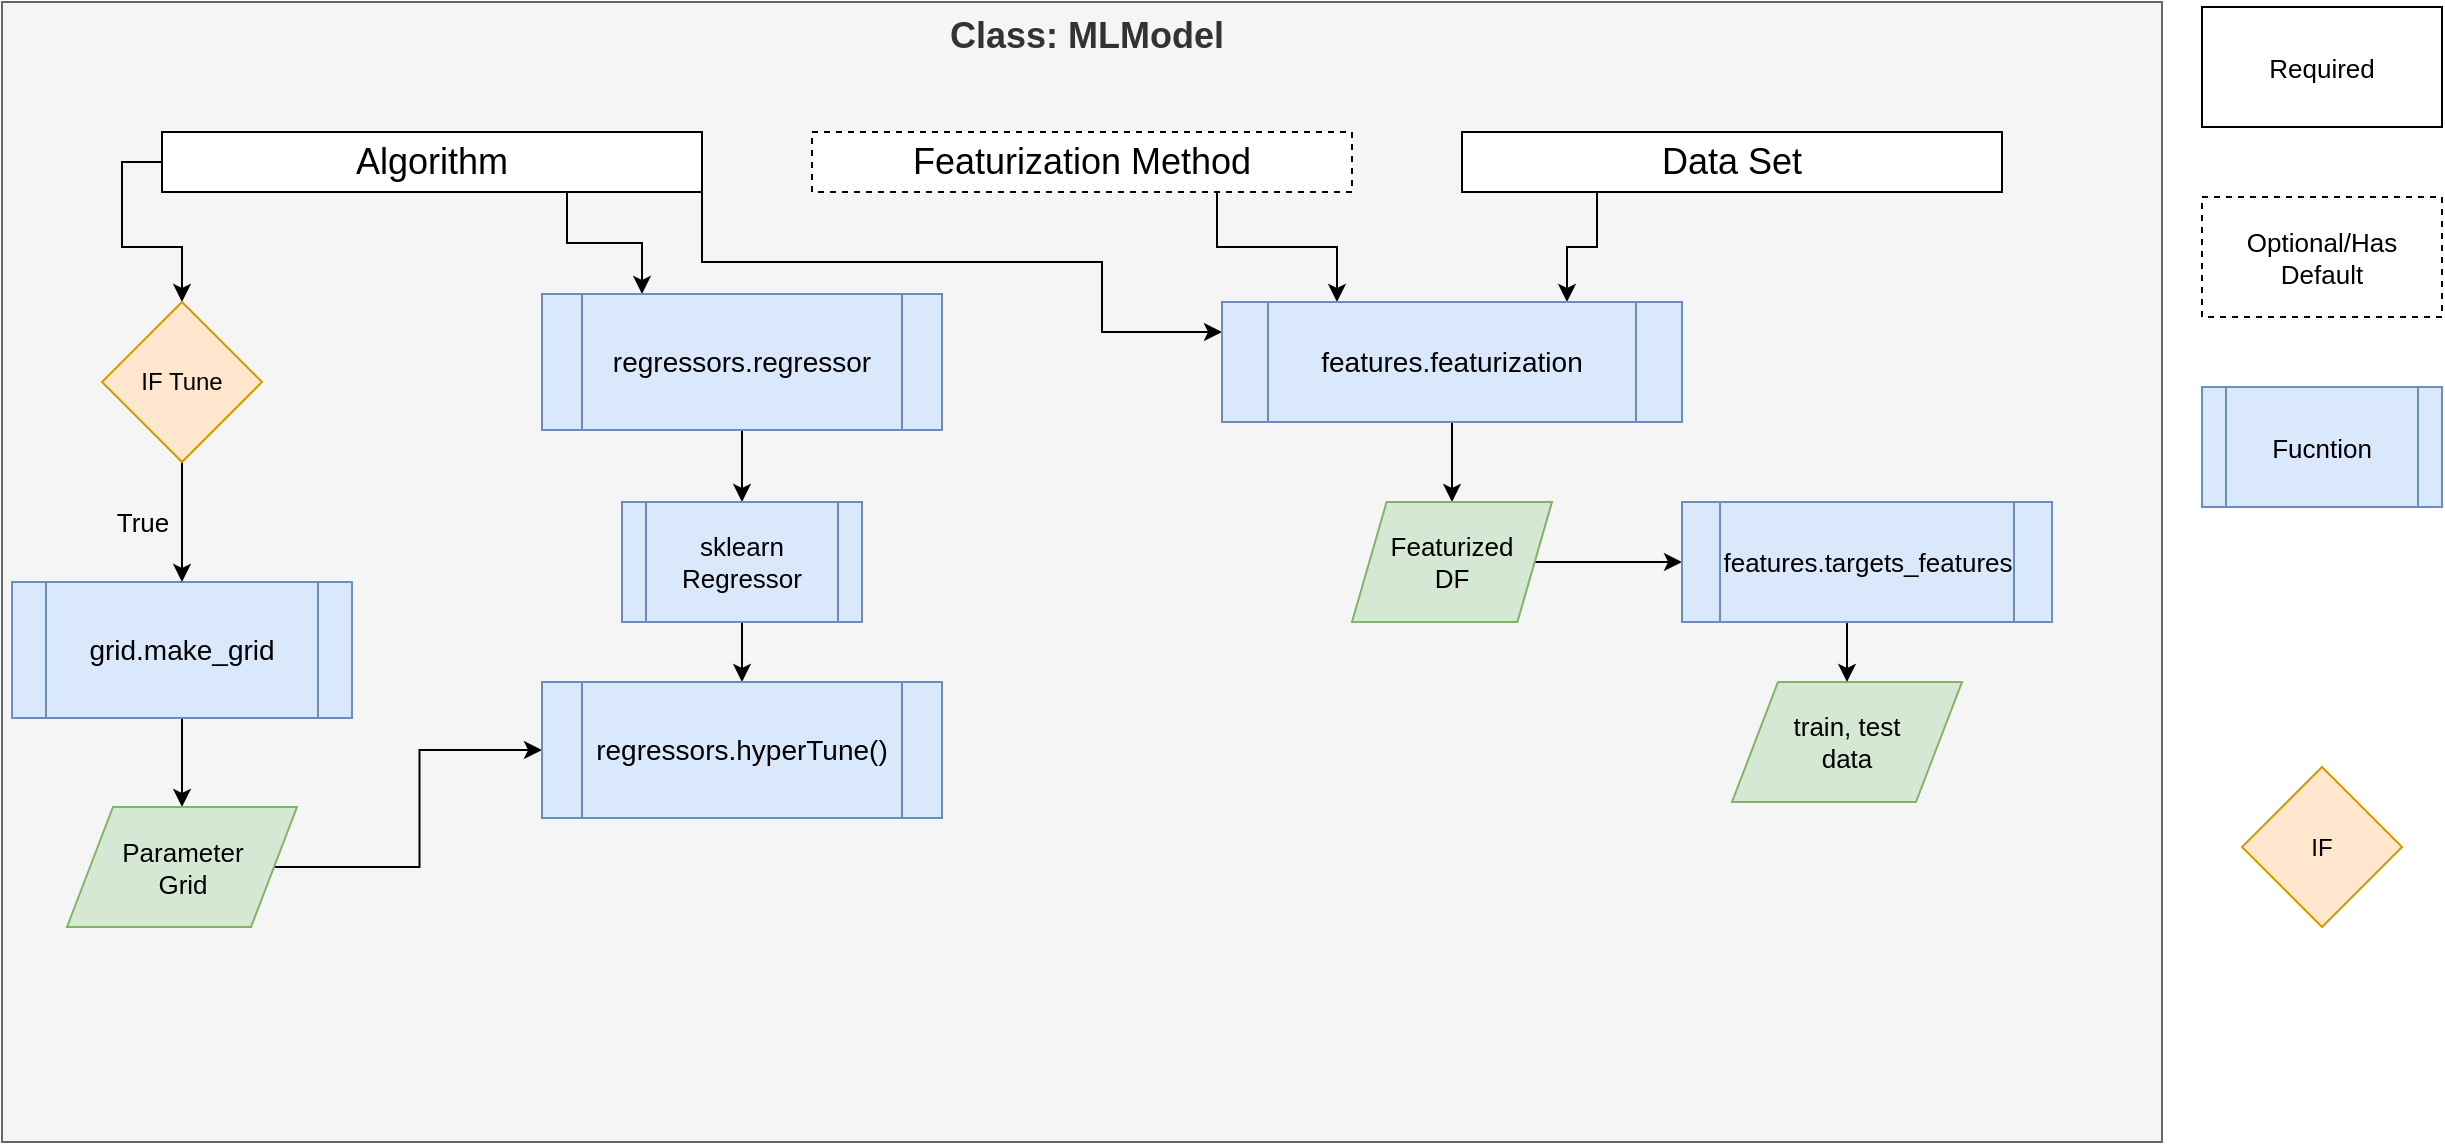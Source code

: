 <mxfile version="12.2.9" type="github" pages="2">
  <diagram id="PyS5Cjhh7RcTRXVBEofM" name="Page-1">
    <mxGraphModel dx="2048" dy="1115" grid="1" gridSize="10" guides="1" tooltips="1" connect="1" arrows="1" fold="1" page="1" pageScale="1" pageWidth="850" pageHeight="1100" math="0" shadow="0">
      <root>
        <mxCell id="0"/>
        <mxCell id="1" parent="0"/>
        <mxCell id="xx-sKV9BRUst1PvkpYuI-1" value="&lt;div style=&quot;font-size: 18px;&quot;&gt;&amp;nbsp;Class: MLModel&lt;br style=&quot;font-size: 18px;&quot;&gt;&lt;/div&gt;" style="rounded=0;whiteSpace=wrap;html=1;fillColor=#f5f5f5;strokeColor=#666666;fontColor=#333333;verticalAlign=top;fontSize=18;fontStyle=1" parent="1" vertex="1">
          <mxGeometry x="20" y="240" width="1080" height="570" as="geometry"/>
        </mxCell>
        <mxCell id="xx-sKV9BRUst1PvkpYuI-13" style="edgeStyle=orthogonalEdgeStyle;rounded=0;orthogonalLoop=1;jettySize=auto;html=1;exitX=1;exitY=0.75;exitDx=0;exitDy=0;entryX=0;entryY=0.25;entryDx=0;entryDy=0;fontSize=13;" parent="1" source="xx-sKV9BRUst1PvkpYuI-4" target="xx-sKV9BRUst1PvkpYuI-8" edge="1">
          <mxGeometry relative="1" as="geometry">
            <Array as="points">
              <mxPoint x="370" y="370"/>
              <mxPoint x="570" y="370"/>
              <mxPoint x="570" y="405"/>
            </Array>
          </mxGeometry>
        </mxCell>
        <mxCell id="OFoXHy1mLqJZ7pKssnAS-2" style="edgeStyle=orthogonalEdgeStyle;rounded=0;orthogonalLoop=1;jettySize=auto;html=1;exitX=0.75;exitY=1;exitDx=0;exitDy=0;entryX=0.25;entryY=0;entryDx=0;entryDy=0;" edge="1" parent="1" source="xx-sKV9BRUst1PvkpYuI-4" target="OFoXHy1mLqJZ7pKssnAS-1">
          <mxGeometry relative="1" as="geometry"/>
        </mxCell>
        <mxCell id="NHo2hMX4Ly52mJW6jiy2-5" style="edgeStyle=orthogonalEdgeStyle;rounded=0;orthogonalLoop=1;jettySize=auto;html=1;exitX=0;exitY=0.5;exitDx=0;exitDy=0;" edge="1" parent="1" source="xx-sKV9BRUst1PvkpYuI-4" target="NHo2hMX4Ly52mJW6jiy2-2">
          <mxGeometry relative="1" as="geometry"/>
        </mxCell>
        <mxCell id="xx-sKV9BRUst1PvkpYuI-4" value="Algorithm" style="rounded=0;whiteSpace=wrap;html=1;fontSize=18;" parent="1" vertex="1">
          <mxGeometry x="100" y="305" width="270" height="30" as="geometry"/>
        </mxCell>
        <mxCell id="xx-sKV9BRUst1PvkpYuI-10" style="edgeStyle=orthogonalEdgeStyle;rounded=0;orthogonalLoop=1;jettySize=auto;html=1;exitX=0.25;exitY=1;exitDx=0;exitDy=0;entryX=0.75;entryY=0;entryDx=0;entryDy=0;fontSize=18;" parent="1" source="xx-sKV9BRUst1PvkpYuI-6" target="xx-sKV9BRUst1PvkpYuI-8" edge="1">
          <mxGeometry relative="1" as="geometry"/>
        </mxCell>
        <mxCell id="xx-sKV9BRUst1PvkpYuI-6" value="Data Set" style="rounded=0;whiteSpace=wrap;html=1;fontSize=18;" parent="1" vertex="1">
          <mxGeometry x="750" y="305" width="270" height="30" as="geometry"/>
        </mxCell>
        <mxCell id="xx-sKV9BRUst1PvkpYuI-9" style="edgeStyle=orthogonalEdgeStyle;rounded=0;orthogonalLoop=1;jettySize=auto;html=1;exitX=0.75;exitY=1;exitDx=0;exitDy=0;entryX=0.25;entryY=0;entryDx=0;entryDy=0;fontSize=18;" parent="1" source="xx-sKV9BRUst1PvkpYuI-7" target="xx-sKV9BRUst1PvkpYuI-8" edge="1">
          <mxGeometry relative="1" as="geometry"/>
        </mxCell>
        <mxCell id="xx-sKV9BRUst1PvkpYuI-7" value="Featurization Method" style="rounded=0;whiteSpace=wrap;html=1;fontSize=18;dashed=1;" parent="1" vertex="1">
          <mxGeometry x="425" y="305" width="270" height="30" as="geometry"/>
        </mxCell>
        <mxCell id="xx-sKV9BRUst1PvkpYuI-12" style="edgeStyle=orthogonalEdgeStyle;rounded=0;orthogonalLoop=1;jettySize=auto;html=1;exitX=0.5;exitY=1;exitDx=0;exitDy=0;entryX=0.5;entryY=0;entryDx=0;entryDy=0;fontSize=13;" parent="1" source="xx-sKV9BRUst1PvkpYuI-8" target="xx-sKV9BRUst1PvkpYuI-11" edge="1">
          <mxGeometry relative="1" as="geometry"/>
        </mxCell>
        <mxCell id="xx-sKV9BRUst1PvkpYuI-8" value="&lt;font style=&quot;font-size: 14px;&quot;&gt;features.featurization&lt;/font&gt;" style="shape=process;whiteSpace=wrap;html=1;backgroundOutline=1;fontSize=14;fillColor=#dae8fc;strokeColor=#6c8ebf;" parent="1" vertex="1">
          <mxGeometry x="630" y="390" width="230" height="60" as="geometry"/>
        </mxCell>
        <mxCell id="NHo2hMX4Ly52mJW6jiy2-11" style="edgeStyle=orthogonalEdgeStyle;rounded=0;orthogonalLoop=1;jettySize=auto;html=1;exitX=1;exitY=0.5;exitDx=0;exitDy=0;entryX=0;entryY=0.5;entryDx=0;entryDy=0;labelBackgroundColor=none;fontSize=14;" edge="1" parent="1" source="xx-sKV9BRUst1PvkpYuI-11" target="NHo2hMX4Ly52mJW6jiy2-10">
          <mxGeometry relative="1" as="geometry"/>
        </mxCell>
        <mxCell id="xx-sKV9BRUst1PvkpYuI-11" value="&lt;div&gt;Featurized &lt;br&gt;&lt;/div&gt;&lt;div&gt;DF&lt;/div&gt;" style="shape=parallelogram;html=1;strokeWidth=1;perimeter=parallelogramPerimeter;rounded=1;arcSize=0;size=0.173;fontSize=13;whiteSpace=wrap;fillColor=#d5e8d4;strokeColor=#82B366;" parent="1" vertex="1">
          <mxGeometry x="695" y="490" width="100" height="60" as="geometry"/>
        </mxCell>
        <mxCell id="xx-sKV9BRUst1PvkpYuI-14" value="Optional/Has Default" style="rounded=0;whiteSpace=wrap;html=1;dashed=1;fontSize=13;" parent="1" vertex="1">
          <mxGeometry x="1120" y="337.5" width="120" height="60" as="geometry"/>
        </mxCell>
        <mxCell id="xx-sKV9BRUst1PvkpYuI-15" value="Required" style="rounded=0;whiteSpace=wrap;html=1;fontSize=13;" parent="1" vertex="1">
          <mxGeometry x="1120" y="242.5" width="120" height="60" as="geometry"/>
        </mxCell>
        <mxCell id="179U-aXH73Nz-XjWr356-1" value="Fucntion" style="shape=process;whiteSpace=wrap;html=1;backgroundOutline=1;strokeColor=#6c8ebf;strokeWidth=1;fontSize=13;fillColor=#dae8fc;" parent="1" vertex="1">
          <mxGeometry x="1120" y="432.5" width="120" height="60" as="geometry"/>
        </mxCell>
        <mxCell id="179U-aXH73Nz-XjWr356-2" value="&lt;div&gt;train, test&lt;/div&gt;&lt;div&gt;data&lt;br&gt;&lt;/div&gt;" style="shape=parallelogram;perimeter=parallelogramPerimeter;whiteSpace=wrap;html=1;dashed=0;strokeColor=#82b366;strokeWidth=1;fontSize=13;fillColor=#d5e8d4;" parent="1" vertex="1">
          <mxGeometry x="885" y="580" width="115" height="60" as="geometry"/>
        </mxCell>
        <mxCell id="179U-aXH73Nz-XjWr356-7" style="edgeStyle=orthogonalEdgeStyle;rounded=0;orthogonalLoop=1;jettySize=auto;html=1;exitX=0.5;exitY=1;exitDx=0;exitDy=0;entryX=0.5;entryY=0;entryDx=0;entryDy=0;fontSize=16;" parent="1" source="179U-aXH73Nz-XjWr356-3" target="179U-aXH73Nz-XjWr356-6" edge="1">
          <mxGeometry relative="1" as="geometry"/>
        </mxCell>
        <mxCell id="179U-aXH73Nz-XjWr356-3" value="grid.make_grid" style="shape=process;whiteSpace=wrap;html=1;backgroundOutline=1;strokeColor=#6c8ebf;strokeWidth=1;fontSize=14;fillColor=#dae8fc;" parent="1" vertex="1">
          <mxGeometry x="25" y="530" width="170" height="68" as="geometry"/>
        </mxCell>
        <mxCell id="179U-aXH73Nz-XjWr356-5" style="edgeStyle=orthogonalEdgeStyle;rounded=0;orthogonalLoop=1;jettySize=auto;html=1;exitX=0.5;exitY=1;exitDx=0;exitDy=0;fontSize=16;" parent="1" source="179U-aXH73Nz-XjWr356-3" target="179U-aXH73Nz-XjWr356-3" edge="1">
          <mxGeometry relative="1" as="geometry"/>
        </mxCell>
        <mxCell id="NHo2hMX4Ly52mJW6jiy2-9" style="edgeStyle=orthogonalEdgeStyle;rounded=0;orthogonalLoop=1;jettySize=auto;html=1;exitX=1;exitY=0.5;exitDx=0;exitDy=0;entryX=0;entryY=0.5;entryDx=0;entryDy=0;labelBackgroundColor=none;fontSize=14;" edge="1" parent="1" source="179U-aXH73Nz-XjWr356-6" target="NHo2hMX4Ly52mJW6jiy2-7">
          <mxGeometry relative="1" as="geometry"/>
        </mxCell>
        <mxCell id="179U-aXH73Nz-XjWr356-6" value="&lt;div&gt;Parameter&lt;/div&gt;&lt;div&gt;Grid&lt;br&gt;&lt;/div&gt;" style="shape=parallelogram;perimeter=parallelogramPerimeter;whiteSpace=wrap;html=1;dashed=0;strokeColor=#82b366;strokeWidth=1;fontSize=13;fillColor=#d5e8d4;" parent="1" vertex="1">
          <mxGeometry x="52.5" y="642.5" width="115" height="60" as="geometry"/>
        </mxCell>
        <mxCell id="NHo2hMX4Ly52mJW6jiy2-1" style="edgeStyle=orthogonalEdgeStyle;rounded=0;orthogonalLoop=1;jettySize=auto;html=1;exitX=0.5;exitY=1;exitDx=0;exitDy=0;" edge="1" parent="1" source="OFoXHy1mLqJZ7pKssnAS-1" target="OFoXHy1mLqJZ7pKssnAS-3">
          <mxGeometry relative="1" as="geometry"/>
        </mxCell>
        <mxCell id="OFoXHy1mLqJZ7pKssnAS-1" value="&lt;font style=&quot;font-size: 14px;&quot;&gt;regressors.regressor&lt;/font&gt;" style="shape=process;whiteSpace=wrap;html=1;backgroundOutline=1;strokeColor=#6c8ebf;strokeWidth=1;fontSize=14;fillColor=#dae8fc;" vertex="1" parent="1">
          <mxGeometry x="290" y="386" width="200" height="68" as="geometry"/>
        </mxCell>
        <mxCell id="NHo2hMX4Ly52mJW6jiy2-8" style="edgeStyle=orthogonalEdgeStyle;rounded=0;orthogonalLoop=1;jettySize=auto;html=1;exitX=0.5;exitY=1;exitDx=0;exitDy=0;entryX=0.5;entryY=0;entryDx=0;entryDy=0;labelBackgroundColor=none;fontSize=14;" edge="1" parent="1" source="OFoXHy1mLqJZ7pKssnAS-3" target="NHo2hMX4Ly52mJW6jiy2-7">
          <mxGeometry relative="1" as="geometry"/>
        </mxCell>
        <mxCell id="OFoXHy1mLqJZ7pKssnAS-3" value="sklearn Regressor" style="shape=process;whiteSpace=wrap;html=1;backgroundOutline=1;strokeColor=#6c8ebf;strokeWidth=1;fontSize=13;fillColor=#dae8fc;" vertex="1" parent="1">
          <mxGeometry x="330" y="490" width="120" height="60" as="geometry"/>
        </mxCell>
        <mxCell id="NHo2hMX4Ly52mJW6jiy2-3" value="IF" style="rhombus;whiteSpace=wrap;html=1;fillColor=#ffe6cc;strokeColor=#d79b00;" vertex="1" parent="1">
          <mxGeometry x="1140" y="622.5" width="80" height="80" as="geometry"/>
        </mxCell>
        <mxCell id="NHo2hMX4Ly52mJW6jiy2-6" value="True" style="edgeStyle=orthogonalEdgeStyle;rounded=0;orthogonalLoop=1;jettySize=auto;html=1;exitX=0.5;exitY=1;exitDx=0;exitDy=0;entryX=0.5;entryY=0;entryDx=0;entryDy=0;labelBackgroundColor=none;fontSize=13;" edge="1" parent="1" source="NHo2hMX4Ly52mJW6jiy2-2" target="179U-aXH73Nz-XjWr356-3">
          <mxGeometry y="-20" relative="1" as="geometry">
            <mxPoint as="offset"/>
          </mxGeometry>
        </mxCell>
        <mxCell id="NHo2hMX4Ly52mJW6jiy2-2" value="IF Tune" style="rhombus;whiteSpace=wrap;html=1;fillColor=#ffe6cc;strokeColor=#d79b00;" vertex="1" parent="1">
          <mxGeometry x="70" y="390" width="80" height="80" as="geometry"/>
        </mxCell>
        <mxCell id="NHo2hMX4Ly52mJW6jiy2-7" value="&lt;font style=&quot;font-size: 14px;&quot;&gt;regressors.hyperTune()&lt;/font&gt;" style="shape=process;whiteSpace=wrap;html=1;backgroundOutline=1;strokeColor=#6c8ebf;strokeWidth=1;fontSize=14;fillColor=#dae8fc;" vertex="1" parent="1">
          <mxGeometry x="290" y="580" width="200" height="68" as="geometry"/>
        </mxCell>
        <mxCell id="NHo2hMX4Ly52mJW6jiy2-13" style="edgeStyle=orthogonalEdgeStyle;rounded=0;orthogonalLoop=1;jettySize=auto;html=1;exitX=0.5;exitY=1;exitDx=0;exitDy=0;entryX=0.5;entryY=0;entryDx=0;entryDy=0;labelBackgroundColor=none;fontSize=14;" edge="1" parent="1" source="NHo2hMX4Ly52mJW6jiy2-10" target="179U-aXH73Nz-XjWr356-2">
          <mxGeometry relative="1" as="geometry"/>
        </mxCell>
        <mxCell id="NHo2hMX4Ly52mJW6jiy2-10" value="features.targets_features" style="shape=process;whiteSpace=wrap;html=1;backgroundOutline=1;strokeColor=#6c8ebf;strokeWidth=1;fontSize=13;fillColor=#dae8fc;" vertex="1" parent="1">
          <mxGeometry x="860" y="490" width="185" height="60" as="geometry"/>
        </mxCell>
      </root>
    </mxGraphModel>
  </diagram>
  <diagram id="cXJR05HgnWjJT9bLIXgt" name="Page-2">
    <mxGraphModel dx="2048" dy="1115" grid="1" gridSize="10" guides="1" tooltips="1" connect="1" arrows="1" fold="1" page="1" pageScale="1" pageWidth="850" pageHeight="1100" math="0" shadow="0">
      <root>
        <mxCell id="cPKMmL-ZN1O6RVUK0DsR-0"/>
        <mxCell id="cPKMmL-ZN1O6RVUK0DsR-1" parent="cPKMmL-ZN1O6RVUK0DsR-0"/>
        <mxCell id="jF4IYLlPB170vGXqcWr4-0" value="Vertical Flow Layout" style="swimlane;html=1;startSize=20;horizontal=1;childLayout=flowLayout;flowOrientation=north;resizable=0;interRankCellSpacing=50;containerType=tree;" vertex="1" parent="cPKMmL-ZN1O6RVUK0DsR-1">
          <mxGeometry x="230" y="260" width="270" height="280" as="geometry"/>
        </mxCell>
        <mxCell id="jF4IYLlPB170vGXqcWr4-1" value="Start" style="whiteSpace=wrap;html=1;" vertex="1" parent="jF4IYLlPB170vGXqcWr4-0">
          <mxGeometry x="85" y="40" width="100" height="40" as="geometry"/>
        </mxCell>
        <mxCell id="jF4IYLlPB170vGXqcWr4-2" value="Task" style="whiteSpace=wrap;html=1;" vertex="1" parent="jF4IYLlPB170vGXqcWr4-0">
          <mxGeometry x="20" y="130" width="100" height="40" as="geometry"/>
        </mxCell>
        <mxCell id="jF4IYLlPB170vGXqcWr4-3" value="" style="html=1;curved=1;noEdgeStyle=1;orthogonal=1;" edge="1" parent="jF4IYLlPB170vGXqcWr4-0" source="jF4IYLlPB170vGXqcWr4-1" target="jF4IYLlPB170vGXqcWr4-2">
          <mxGeometry relative="1" as="geometry">
            <Array as="points">
              <mxPoint x="112.5" y="92"/>
              <mxPoint x="70" y="118"/>
            </Array>
          </mxGeometry>
        </mxCell>
        <mxCell id="jF4IYLlPB170vGXqcWr4-4" value="Task" style="whiteSpace=wrap;html=1;" vertex="1" parent="jF4IYLlPB170vGXqcWr4-0">
          <mxGeometry x="150" y="130" width="100" height="40" as="geometry"/>
        </mxCell>
        <mxCell id="jF4IYLlPB170vGXqcWr4-5" value="" style="html=1;curved=1;noEdgeStyle=1;orthogonal=1;" edge="1" parent="jF4IYLlPB170vGXqcWr4-0" source="jF4IYLlPB170vGXqcWr4-1" target="jF4IYLlPB170vGXqcWr4-4">
          <mxGeometry relative="1" as="geometry">
            <Array as="points">
              <mxPoint x="157.5" y="92"/>
              <mxPoint x="200" y="118"/>
            </Array>
          </mxGeometry>
        </mxCell>
        <mxCell id="jF4IYLlPB170vGXqcWr4-6" value="End" style="whiteSpace=wrap;html=1;" vertex="1" parent="jF4IYLlPB170vGXqcWr4-0">
          <mxGeometry x="85" y="220" width="100" height="40" as="geometry"/>
        </mxCell>
        <mxCell id="jF4IYLlPB170vGXqcWr4-7" value="" style="html=1;curved=1;noEdgeStyle=1;orthogonal=1;" edge="1" parent="jF4IYLlPB170vGXqcWr4-0" source="jF4IYLlPB170vGXqcWr4-2" target="jF4IYLlPB170vGXqcWr4-6">
          <mxGeometry relative="1" as="geometry">
            <Array as="points">
              <mxPoint x="70" y="182"/>
              <mxPoint x="112.5" y="208"/>
            </Array>
          </mxGeometry>
        </mxCell>
        <mxCell id="jF4IYLlPB170vGXqcWr4-8" value="" style="html=1;curved=1;noEdgeStyle=1;orthogonal=1;" edge="1" parent="jF4IYLlPB170vGXqcWr4-0" source="jF4IYLlPB170vGXqcWr4-4" target="jF4IYLlPB170vGXqcWr4-6">
          <mxGeometry relative="1" as="geometry">
            <Array as="points">
              <mxPoint x="200" y="182"/>
              <mxPoint x="157.5" y="208"/>
            </Array>
          </mxGeometry>
        </mxCell>
      </root>
    </mxGraphModel>
  </diagram>
</mxfile>
